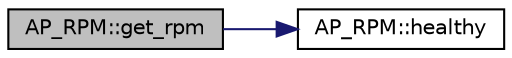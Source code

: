digraph "AP_RPM::get_rpm"
{
 // INTERACTIVE_SVG=YES
  edge [fontname="Helvetica",fontsize="10",labelfontname="Helvetica",labelfontsize="10"];
  node [fontname="Helvetica",fontsize="10",shape=record];
  rankdir="LR";
  Node1 [label="AP_RPM::get_rpm",height=0.2,width=0.4,color="black", fillcolor="grey75", style="filled", fontcolor="black"];
  Node1 -> Node2 [color="midnightblue",fontsize="10",style="solid",fontname="Helvetica"];
  Node2 [label="AP_RPM::healthy",height=0.2,width=0.4,color="black", fillcolor="white", style="filled",URL="$classAP__RPM.html#abc56e8f9ca5bfb3c35d8e01f819913c3"];
}
